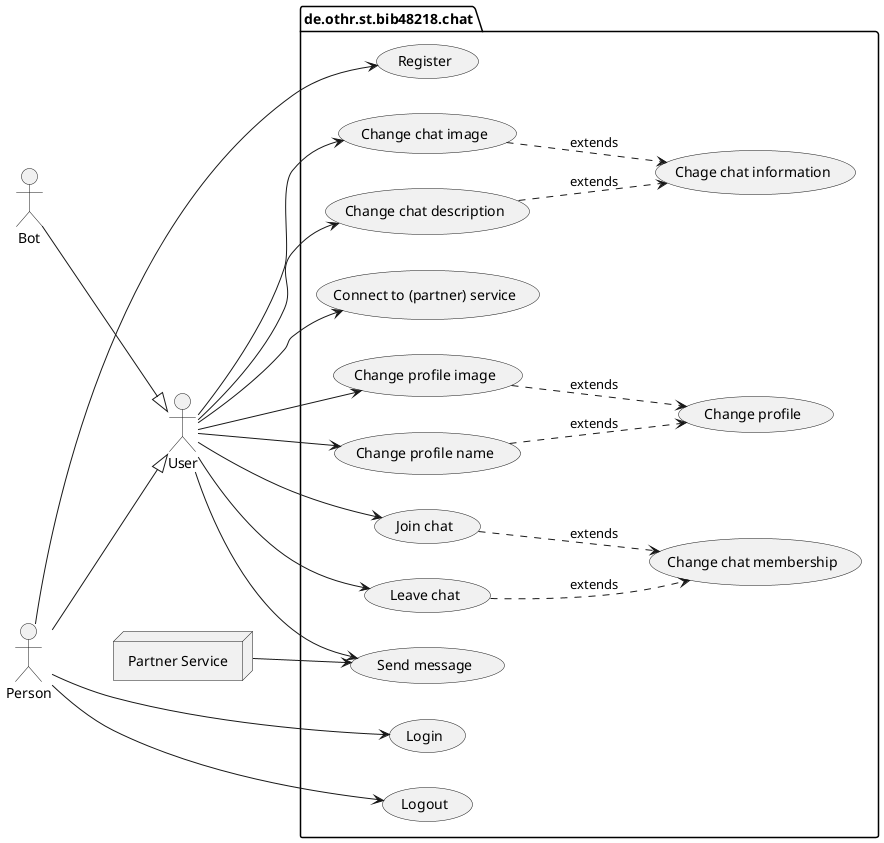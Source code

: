 @startuml chat-usecase
skinparam monochrome true
left to right direction

' actors
actor "User" as u
actor "Person" as p
actor "Bot" as b
node "Partner Service" as s

' actor hierarchy
p -down-|> u
b -down-|> u

' use cases
package "de.othr.st.bib48218.chat" {
  usecase "Login" as oUC1
  usecase "Logout" as oUC2
  usecase "Register" as oUC3
  usecase "Change profile image" as oUC4
  usecase "Change profile name" as oUC5
  usecase "Change profile" as oeUC1
  oUC4 ..> oeUC1 : extends
  oUC5 ..> oeUC1 : extends

  usecase "Send message" as mUC
  ' Chating use cases
  usecase "Join chat" as cUC1
  usecase "Leave chat" as cUC2
  usecase "Change chat membership" as ceUC2
  usecase "Change chat image" as cUC3
  usecase "Change chat description" as cUC4
  usecase "Chage chat information" as ceUC1
  cUC1 ..> ceUC2 : extends
  cUC2 ..> ceUC2 : extends
  cUC3 ..> ceUC1 : extends
  cUC4 ..> ceUC1 : extends
  ' Connecting to partners use cases
  usecase "Connect to (partner) service" as pUC
}

'  link actor User with use cases
p --> oUC1
p --> oUC2
p --> oUC3
u --> oUC4
u --> oUC5
s --> mUC
u --> mUC
u --> cUC1
u --> cUC2
u --> cUC3
u --> cUC4
u --> pUC
@enduml
